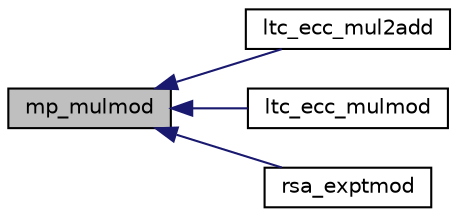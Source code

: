 digraph G
{
  edge [fontname="Helvetica",fontsize="10",labelfontname="Helvetica",labelfontsize="10"];
  node [fontname="Helvetica",fontsize="10",shape=record];
  rankdir="LR";
  Node1 [label="mp_mulmod",height=0.2,width=0.4,color="black", fillcolor="grey75", style="filled" fontcolor="black"];
  Node1 -> Node2 [dir="back",color="midnightblue",fontsize="10",style="solid",fontname="Helvetica"];
  Node2 [label="ltc_ecc_mul2add",height=0.2,width=0.4,color="black", fillcolor="white", style="filled",URL="$ltc__ecc__mul2add_8c.html#a19662a974059fc12dd8860624b906a61"];
  Node1 -> Node3 [dir="back",color="midnightblue",fontsize="10",style="solid",fontname="Helvetica"];
  Node3 [label="ltc_ecc_mulmod",height=0.2,width=0.4,color="black", fillcolor="white", style="filled",URL="$ltc__ecc__mulmod_8c.html#a4b699a0ba26201e68db971b8ade9668d"];
  Node1 -> Node4 [dir="back",color="midnightblue",fontsize="10",style="solid",fontname="Helvetica"];
  Node4 [label="rsa_exptmod",height=0.2,width=0.4,color="black", fillcolor="white", style="filled",URL="$rsa__exptmod_8c.html#ac27e36e9024024137a00eef960708505"];
}
